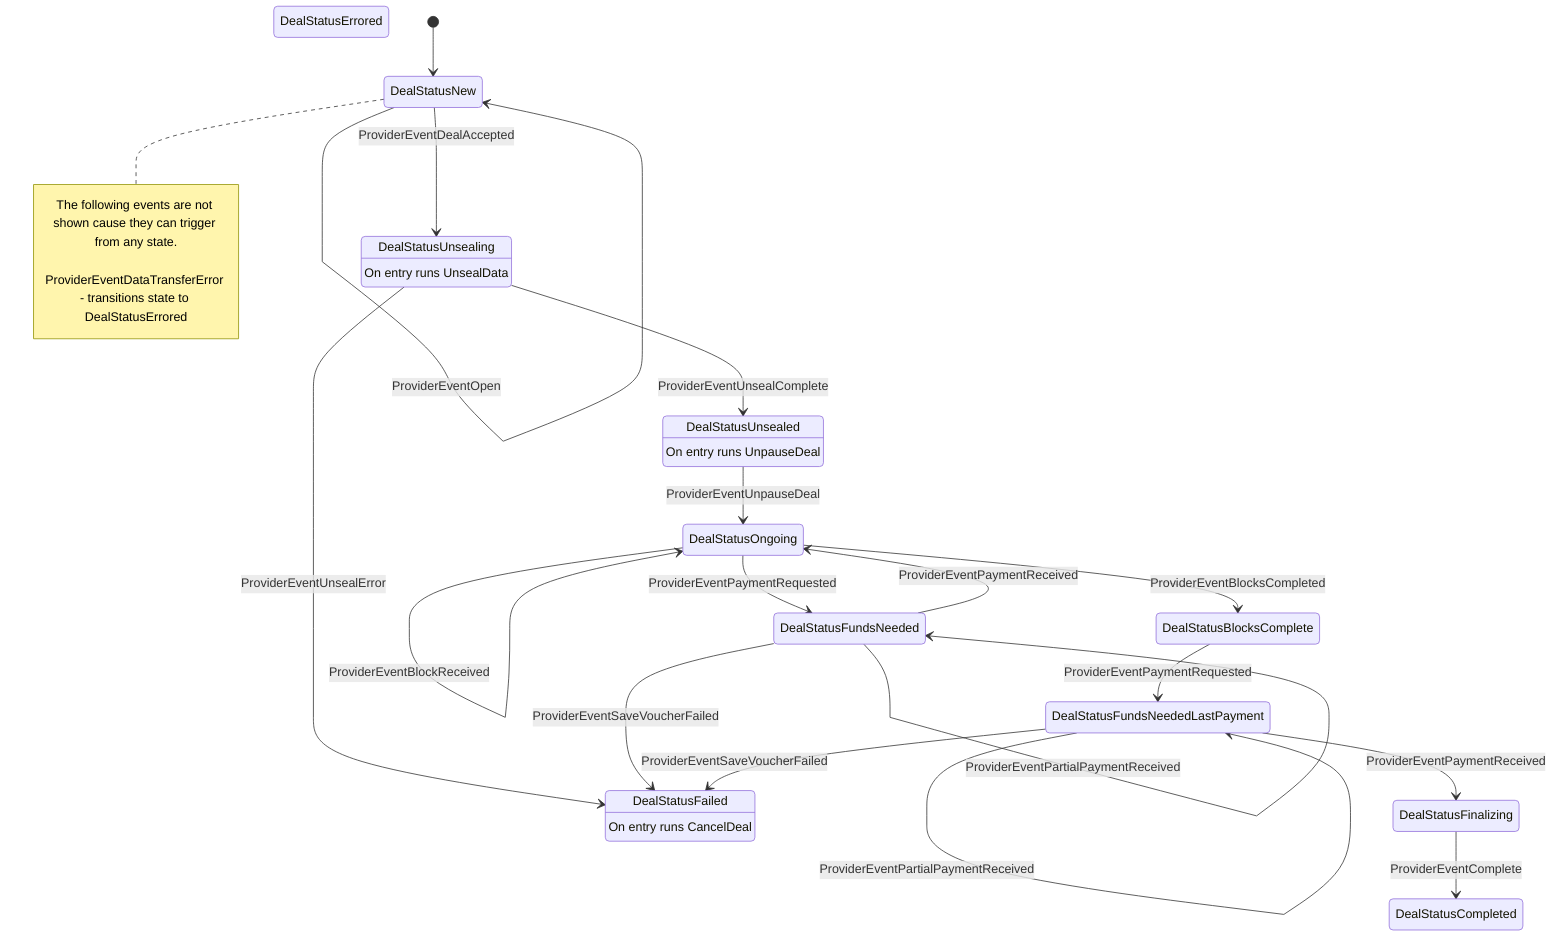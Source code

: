 stateDiagram-v2
	state "DealStatusNew" as 0
	state "DealStatusUnsealing" as 1
	state "DealStatusUnsealed" as 2
	state "DealStatusFailed" as 9
	state "DealStatusFundsNeeded" as 11
	state "DealStatusOngoing" as 14
	state "DealStatusFundsNeededLastPayment" as 15
	state "DealStatusCompleted" as 16
	state "DealStatusErrored" as 19
	state "DealStatusBlocksComplete" as 20
	state "DealStatusFinalizing" as 21
	1 : On entry runs UnsealData
	2 : On entry runs UnpauseDeal
	9 : On entry runs CancelDeal
	[*] --> 0
	note right of 0
		The following events are not shown cause they can trigger from any state.

		ProviderEventDataTransferError - transitions state to DealStatusErrored
	end note
	0 --> 0 : ProviderEventOpen
	0 --> 1 : ProviderEventDealAccepted
	1 --> 9 : ProviderEventUnsealError
	1 --> 2 : ProviderEventUnsealComplete
	2 --> 14 : ProviderEventUnpauseDeal
	14 --> 14 : ProviderEventBlockReceived
	14 --> 20 : ProviderEventBlocksCompleted
	14 --> 11 : ProviderEventPaymentRequested
	20 --> 15 : ProviderEventPaymentRequested
	11 --> 9 : ProviderEventSaveVoucherFailed
	15 --> 9 : ProviderEventSaveVoucherFailed
	11 --> 11 : ProviderEventPartialPaymentReceived
	15 --> 15 : ProviderEventPartialPaymentReceived
	11 --> 14 : ProviderEventPaymentReceived
	15 --> 21 : ProviderEventPaymentReceived
	21 --> 16 : ProviderEventComplete